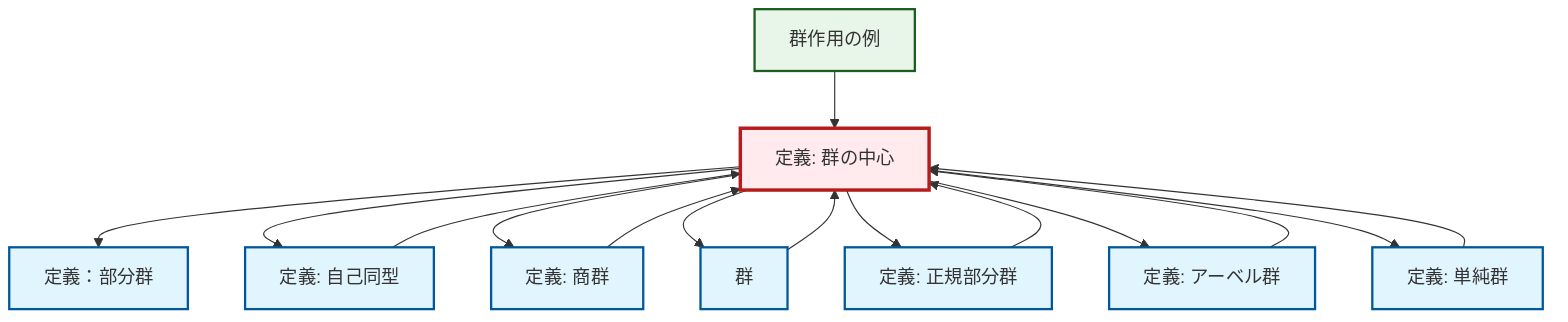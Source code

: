 graph TD
    classDef definition fill:#e1f5fe,stroke:#01579b,stroke-width:2px
    classDef theorem fill:#f3e5f5,stroke:#4a148c,stroke-width:2px
    classDef axiom fill:#fff3e0,stroke:#e65100,stroke-width:2px
    classDef example fill:#e8f5e9,stroke:#1b5e20,stroke-width:2px
    classDef current fill:#ffebee,stroke:#b71c1c,stroke-width:3px
    ex-group-action-examples["群作用の例"]:::example
    def-simple-group["定義: 単純群"]:::definition
    def-subgroup["定義：部分群"]:::definition
    def-group["群"]:::definition
    def-automorphism["定義: 自己同型"]:::definition
    def-abelian-group["定義: アーベル群"]:::definition
    def-normal-subgroup["定義: 正規部分群"]:::definition
    def-center-of-group["定義: 群の中心"]:::definition
    def-quotient-group["定義: 商群"]:::definition
    def-center-of-group --> def-subgroup
    def-center-of-group --> def-automorphism
    ex-group-action-examples --> def-center-of-group
    def-quotient-group --> def-center-of-group
    def-center-of-group --> def-quotient-group
    def-center-of-group --> def-group
    def-automorphism --> def-center-of-group
    def-simple-group --> def-center-of-group
    def-abelian-group --> def-center-of-group
    def-center-of-group --> def-normal-subgroup
    def-group --> def-center-of-group
    def-normal-subgroup --> def-center-of-group
    def-center-of-group --> def-abelian-group
    def-center-of-group --> def-simple-group
    class def-center-of-group current